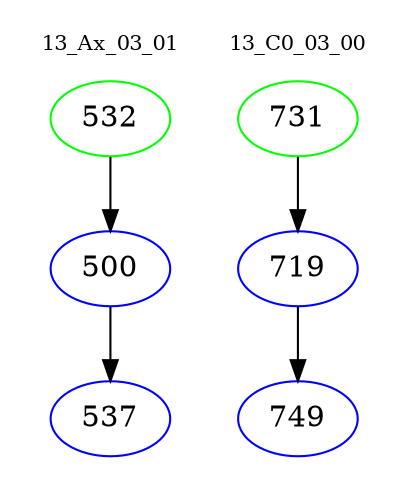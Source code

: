 digraph{
subgraph cluster_0 {
color = white
label = "13_Ax_03_01";
fontsize=10;
T0_532 [label="532", color="green"]
T0_532 -> T0_500 [color="black"]
T0_500 [label="500", color="blue"]
T0_500 -> T0_537 [color="black"]
T0_537 [label="537", color="blue"]
}
subgraph cluster_1 {
color = white
label = "13_C0_03_00";
fontsize=10;
T1_731 [label="731", color="green"]
T1_731 -> T1_719 [color="black"]
T1_719 [label="719", color="blue"]
T1_719 -> T1_749 [color="black"]
T1_749 [label="749", color="blue"]
}
}
